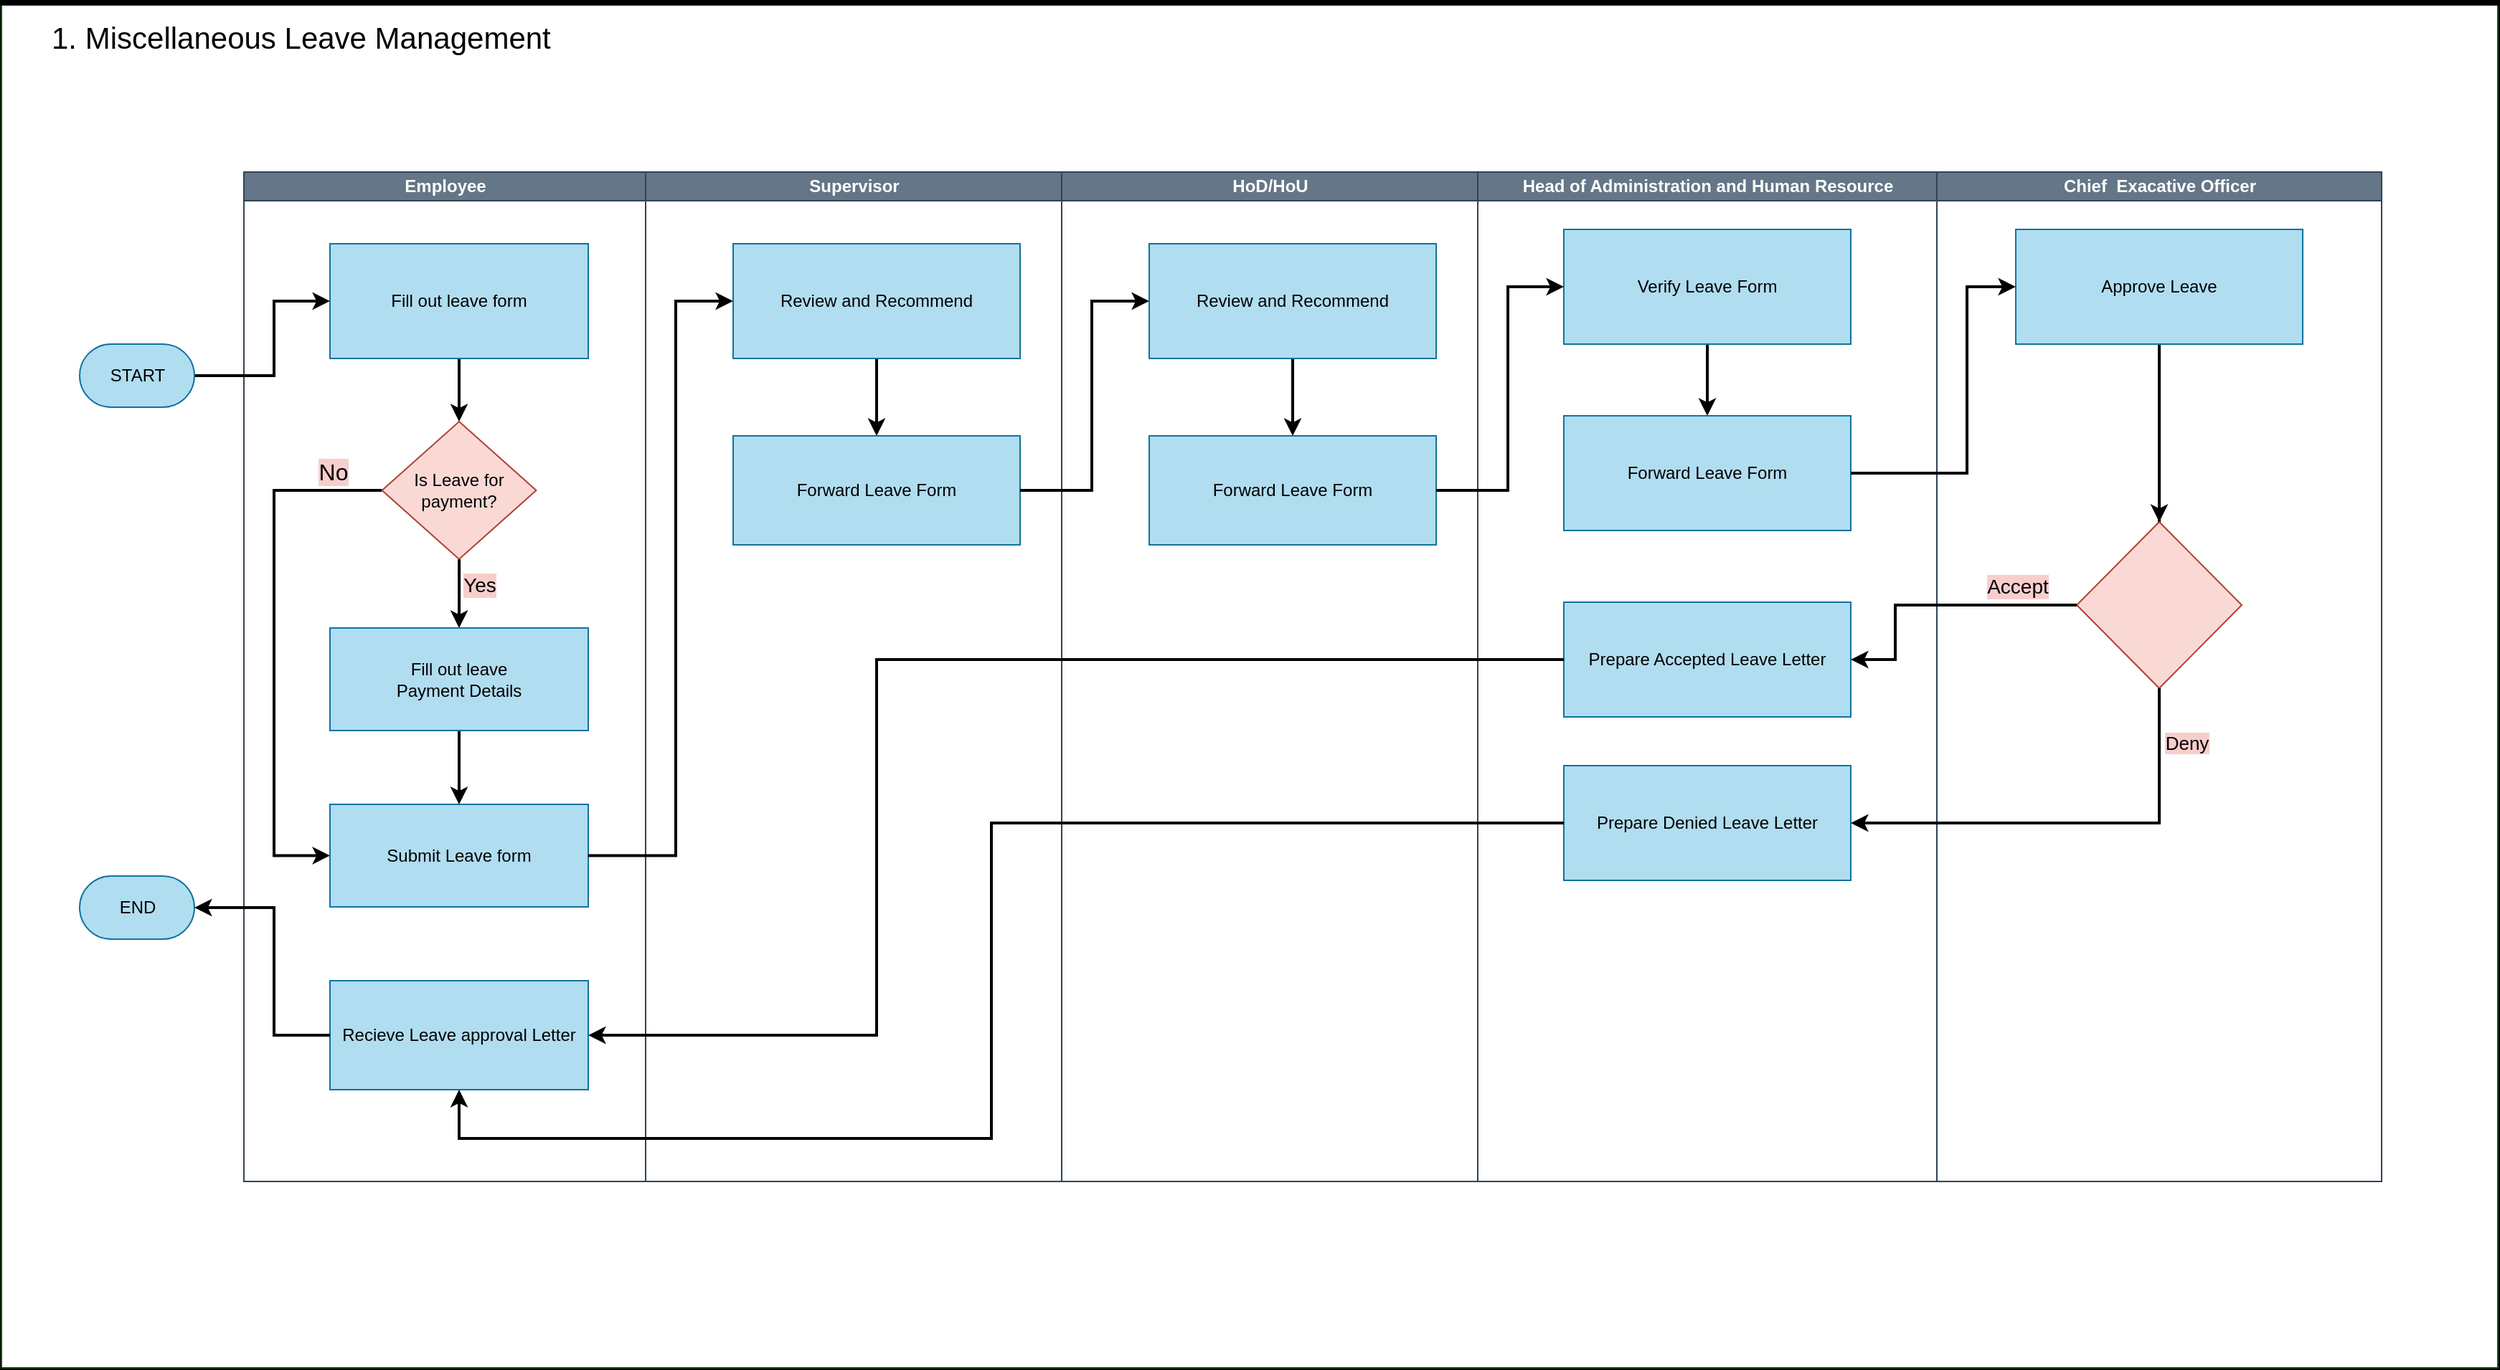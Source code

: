 <mxfile version="22.0.3" type="device">
  <diagram id="C5RBs43oDa-KdzZeNtuy" name="Page-1">
    <mxGraphModel dx="3034" dy="1643" grid="1" gridSize="10" guides="1" tooltips="1" connect="1" arrows="1" fold="1" page="0" pageScale="1" pageWidth="827" pageHeight="1169" background="#000000" math="0" shadow="0">
      <root>
        <mxCell id="WIyWlLk6GJQsqaUBKTNV-0" />
        <mxCell id="WIyWlLk6GJQsqaUBKTNV-1" parent="WIyWlLk6GJQsqaUBKTNV-0" />
        <mxCell id="HWrYE3x-AZWAvHBdDH_S-20" value="" style="swimlane;startSize=0;fillStyle=solid;fillColor=default;strokeColor=#005700;swimlaneFillColor=#ffffff;fontColor=#ffffff;" parent="WIyWlLk6GJQsqaUBKTNV-1" vertex="1">
          <mxGeometry x="-1420" y="-760" width="1740" height="950" as="geometry" />
        </mxCell>
        <mxCell id="HWrYE3x-AZWAvHBdDH_S-24" value="&lt;h1 style=&quot;font-size: 21px;&quot;&gt;&lt;font style=&quot;font-weight: normal; font-size: 21px;&quot; color=&quot;#000000&quot; face=&quot;Arial, sans-serif&quot;&gt;1. &lt;font style=&quot;font-size: 21px;&quot;&gt;Miscellaneous Leave Management&lt;/font&gt;&lt;/font&gt;&lt;/h1&gt;&lt;font style=&quot;font-size: 21px;&quot; color=&quot;#000000&quot;&gt;&lt;br&gt;&lt;/font&gt;&lt;br&gt;&lt;h1&gt;&lt;style type=&quot;text/css&quot;&gt;p { color: #000000; line-height: 115%; text-align: justify; orphans: 2; widows: 2; margin-bottom: 0.1in; direction: ltr; background: transparent }p.western { font-family: &quot;Tahoma&quot;, sans-serif; font-size: 11pt; so-language: en-AU }p.cjk { font-family: &quot;Times New Roman&quot;, serif; font-size: 11pt; so-language: zh-CN }p.ctl { font-family: &quot;Times New Roman&quot;, serif; font-size: 10pt; so-language: ar-SA }a:link { color: #000080; text-decoration: underline }&lt;/style&gt;&lt;/h1&gt;" style="text;html=1;strokeColor=none;fillColor=none;spacing=5;spacingTop=-20;whiteSpace=wrap;overflow=hidden;rounded=0;" parent="HWrYE3x-AZWAvHBdDH_S-20" vertex="1">
          <mxGeometry x="30" y="6" width="500" height="54" as="geometry" />
        </mxCell>
        <mxCell id="HWrYE3x-AZWAvHBdDH_S-25" value="" style="swimlane;childLayout=stackLayout;resizeParent=1;resizeParentMax=0;startSize=20;html=1;swimlaneLine=1;fillStyle=solid;fillColor=none;strokeColor=none;" parent="HWrYE3x-AZWAvHBdDH_S-20" vertex="1">
          <mxGeometry x="169" y="96" width="1490" height="724" as="geometry" />
        </mxCell>
        <mxCell id="HWrYE3x-AZWAvHBdDH_S-26" value="Employee" style="swimlane;startSize=20;html=1;fillColor=#647687;strokeColor=#314354;fontColor=#ffffff;" parent="HWrYE3x-AZWAvHBdDH_S-25" vertex="1">
          <mxGeometry y="20" width="280" height="704" as="geometry" />
        </mxCell>
        <mxCell id="RfGukWMdtBm09UhXBsXG-19" style="edgeStyle=orthogonalEdgeStyle;rounded=0;orthogonalLoop=1;jettySize=auto;html=1;entryX=0.5;entryY=0;entryDx=0;entryDy=0;strokeWidth=2;strokeColor=#000000;" edge="1" parent="HWrYE3x-AZWAvHBdDH_S-26" source="HWrYE3x-AZWAvHBdDH_S-32" target="RfGukWMdtBm09UhXBsXG-18">
          <mxGeometry relative="1" as="geometry" />
        </mxCell>
        <mxCell id="HWrYE3x-AZWAvHBdDH_S-32" value="&lt;font color=&quot;#000000&quot;&gt;Fill out leave form&lt;/font&gt;" style="whiteSpace=wrap;html=1;rounded=0;fillStyle=auto;fillColor=#b1ddf0;strokeColor=#10739e;" parent="HWrYE3x-AZWAvHBdDH_S-26" vertex="1">
          <mxGeometry x="60" y="50" width="180" height="80" as="geometry" />
        </mxCell>
        <mxCell id="HWrYE3x-AZWAvHBdDH_S-39" value="&lt;font color=&quot;#000000&quot;&gt;Submit Leave form&lt;/font&gt;" style="rounded=0;whiteSpace=wrap;html=1;fillStyle=auto;fillColor=#b1ddf0;strokeColor=#10739e;" parent="HWrYE3x-AZWAvHBdDH_S-26" vertex="1">
          <mxGeometry x="60" y="441" width="180" height="71.5" as="geometry" />
        </mxCell>
        <mxCell id="HWrYE3x-AZWAvHBdDH_S-72" value="&lt;font color=&quot;#000000&quot;&gt;Recieve Leave approval Letter&lt;/font&gt;" style="rounded=0;whiteSpace=wrap;html=1;fillStyle=auto;fillColor=#b1ddf0;strokeColor=#10739e;" parent="HWrYE3x-AZWAvHBdDH_S-26" vertex="1">
          <mxGeometry x="60" y="564" width="180" height="76" as="geometry" />
        </mxCell>
        <mxCell id="RfGukWMdtBm09UhXBsXG-24" style="edgeStyle=orthogonalEdgeStyle;rounded=0;orthogonalLoop=1;jettySize=auto;html=1;entryX=0.5;entryY=0;entryDx=0;entryDy=0;strokeWidth=2;strokeColor=#000000;" edge="1" parent="HWrYE3x-AZWAvHBdDH_S-26" source="RfGukWMdtBm09UhXBsXG-18" target="RfGukWMdtBm09UhXBsXG-20">
          <mxGeometry relative="1" as="geometry" />
        </mxCell>
        <mxCell id="RfGukWMdtBm09UhXBsXG-29" value="&lt;font style=&quot;font-size: 14px;&quot;&gt;Yes&lt;/font&gt;" style="edgeLabel;html=1;align=center;verticalAlign=middle;resizable=0;points=[];labelBackgroundColor=#F8CECC;fontColor=#000000;fontSize=14;" vertex="1" connectable="0" parent="RfGukWMdtBm09UhXBsXG-24">
          <mxGeometry x="-0.166" y="1" relative="1" as="geometry">
            <mxPoint x="13" y="-2" as="offset" />
          </mxGeometry>
        </mxCell>
        <mxCell id="RfGukWMdtBm09UhXBsXG-25" style="edgeStyle=orthogonalEdgeStyle;rounded=0;orthogonalLoop=1;jettySize=auto;html=1;entryX=0;entryY=0.5;entryDx=0;entryDy=0;strokeWidth=2;strokeColor=#000000;" edge="1" parent="HWrYE3x-AZWAvHBdDH_S-26" source="RfGukWMdtBm09UhXBsXG-18" target="HWrYE3x-AZWAvHBdDH_S-39">
          <mxGeometry relative="1" as="geometry">
            <Array as="points">
              <mxPoint x="21" y="222" />
              <mxPoint x="21" y="477" />
            </Array>
          </mxGeometry>
        </mxCell>
        <mxCell id="RfGukWMdtBm09UhXBsXG-28" value="&lt;font style=&quot;font-size: 16px;&quot;&gt;No&lt;/font&gt;" style="edgeLabel;html=1;align=center;verticalAlign=middle;resizable=0;points=[];labelBackgroundColor=#F8CECC;fontColor=#000000;fontSize=16;" vertex="1" connectable="0" parent="RfGukWMdtBm09UhXBsXG-25">
          <mxGeometry x="-0.809" y="1" relative="1" as="geometry">
            <mxPoint y="-14" as="offset" />
          </mxGeometry>
        </mxCell>
        <mxCell id="RfGukWMdtBm09UhXBsXG-18" value="&lt;font color=&quot;#000000&quot;&gt;Is Leave for &lt;br&gt;payment?&lt;/font&gt;" style="rhombus;whiteSpace=wrap;html=1;fillStyle=auto;fillColor=#fad9d5;strokeColor=#ae4132;" vertex="1" parent="HWrYE3x-AZWAvHBdDH_S-26">
          <mxGeometry x="96.25" y="174" width="107.5" height="96" as="geometry" />
        </mxCell>
        <mxCell id="RfGukWMdtBm09UhXBsXG-26" style="edgeStyle=orthogonalEdgeStyle;rounded=0;orthogonalLoop=1;jettySize=auto;html=1;entryX=0.5;entryY=0;entryDx=0;entryDy=0;strokeWidth=2;strokeColor=#000000;" edge="1" parent="HWrYE3x-AZWAvHBdDH_S-26" source="RfGukWMdtBm09UhXBsXG-20" target="HWrYE3x-AZWAvHBdDH_S-39">
          <mxGeometry relative="1" as="geometry" />
        </mxCell>
        <mxCell id="RfGukWMdtBm09UhXBsXG-20" value="&lt;font color=&quot;#000000&quot;&gt;Fill out leave &lt;br&gt;Payment Details&lt;/font&gt;" style="rounded=0;whiteSpace=wrap;html=1;fillStyle=auto;fillColor=#b1ddf0;strokeColor=#10739e;" vertex="1" parent="HWrYE3x-AZWAvHBdDH_S-26">
          <mxGeometry x="60" y="318" width="180" height="71.5" as="geometry" />
        </mxCell>
        <mxCell id="HWrYE3x-AZWAvHBdDH_S-27" value="Supervisor" style="swimlane;startSize=20;html=1;fillColor=#647687;strokeColor=#314354;fontColor=#ffffff;" parent="HWrYE3x-AZWAvHBdDH_S-25" vertex="1">
          <mxGeometry x="280" y="20" width="290" height="704" as="geometry" />
        </mxCell>
        <mxCell id="HWrYE3x-AZWAvHBdDH_S-58" style="edgeStyle=orthogonalEdgeStyle;orthogonalLoop=1;jettySize=auto;html=1;entryX=0.5;entryY=0;entryDx=0;entryDy=0;rounded=0;strokeWidth=2;strokeColor=#000000;" parent="HWrYE3x-AZWAvHBdDH_S-27" source="HWrYE3x-AZWAvHBdDH_S-42" target="HWrYE3x-AZWAvHBdDH_S-45" edge="1">
          <mxGeometry relative="1" as="geometry" />
        </mxCell>
        <mxCell id="HWrYE3x-AZWAvHBdDH_S-42" value="&lt;font color=&quot;#000000&quot;&gt;Review and Recommend&lt;/font&gt;" style="rounded=0;whiteSpace=wrap;html=1;fillStyle=auto;fillColor=#b1ddf0;strokeColor=#10739e;" parent="HWrYE3x-AZWAvHBdDH_S-27" vertex="1">
          <mxGeometry x="61" y="50" width="200" height="80" as="geometry" />
        </mxCell>
        <mxCell id="HWrYE3x-AZWAvHBdDH_S-45" value="&lt;font color=&quot;#000000&quot;&gt;Forward Leave Form&lt;/font&gt;" style="rounded=0;whiteSpace=wrap;html=1;fillStyle=auto;fillColor=#b1ddf0;strokeColor=#10739e;" parent="HWrYE3x-AZWAvHBdDH_S-27" vertex="1">
          <mxGeometry x="61" y="184" width="200" height="76" as="geometry" />
        </mxCell>
        <mxCell id="RfGukWMdtBm09UhXBsXG-5" value="HoD/HoU" style="swimlane;startSize=20;html=1;fillColor=#647687;strokeColor=#314354;fontColor=#ffffff;" vertex="1" parent="HWrYE3x-AZWAvHBdDH_S-25">
          <mxGeometry x="570" y="20" width="290" height="704" as="geometry" />
        </mxCell>
        <mxCell id="RfGukWMdtBm09UhXBsXG-6" style="edgeStyle=orthogonalEdgeStyle;orthogonalLoop=1;jettySize=auto;html=1;entryX=0.5;entryY=0;entryDx=0;entryDy=0;rounded=0;strokeWidth=2;strokeColor=#000000;" edge="1" parent="RfGukWMdtBm09UhXBsXG-5" source="RfGukWMdtBm09UhXBsXG-7" target="RfGukWMdtBm09UhXBsXG-8">
          <mxGeometry relative="1" as="geometry" />
        </mxCell>
        <mxCell id="RfGukWMdtBm09UhXBsXG-7" value="&lt;font color=&quot;#000000&quot;&gt;Review and Recommend&lt;/font&gt;" style="rounded=0;whiteSpace=wrap;html=1;fillStyle=auto;fillColor=#b1ddf0;strokeColor=#10739e;" vertex="1" parent="RfGukWMdtBm09UhXBsXG-5">
          <mxGeometry x="61" y="50" width="200" height="80" as="geometry" />
        </mxCell>
        <mxCell id="RfGukWMdtBm09UhXBsXG-8" value="&lt;font color=&quot;#000000&quot;&gt;Forward Leave Form&lt;/font&gt;" style="rounded=0;whiteSpace=wrap;html=1;fillStyle=auto;fillColor=#b1ddf0;strokeColor=#10739e;" vertex="1" parent="RfGukWMdtBm09UhXBsXG-5">
          <mxGeometry x="61" y="184" width="200" height="76" as="geometry" />
        </mxCell>
        <mxCell id="HWrYE3x-AZWAvHBdDH_S-28" value="Head of Administration and Human Resource" style="swimlane;startSize=20;html=1;fillColor=#647687;strokeColor=#314354;fontColor=#ffffff;" parent="HWrYE3x-AZWAvHBdDH_S-25" vertex="1">
          <mxGeometry x="860" y="20" width="320" height="704" as="geometry" />
        </mxCell>
        <mxCell id="HWrYE3x-AZWAvHBdDH_S-69" style="edgeStyle=orthogonalEdgeStyle;orthogonalLoop=1;jettySize=auto;html=1;strokeWidth=2;strokeColor=#000000;" parent="HWrYE3x-AZWAvHBdDH_S-28" source="HWrYE3x-AZWAvHBdDH_S-56" target="HWrYE3x-AZWAvHBdDH_S-60" edge="1">
          <mxGeometry relative="1" as="geometry" />
        </mxCell>
        <mxCell id="HWrYE3x-AZWAvHBdDH_S-56" value="&lt;font color=&quot;#000000&quot;&gt;Verify Leave Form&lt;/font&gt;" style="rounded=0;whiteSpace=wrap;html=1;fillStyle=auto;fillColor=#b1ddf0;strokeColor=#10739e;" parent="HWrYE3x-AZWAvHBdDH_S-28" vertex="1">
          <mxGeometry x="60" y="40" width="200" height="80" as="geometry" />
        </mxCell>
        <mxCell id="HWrYE3x-AZWAvHBdDH_S-60" value="&lt;font color=&quot;#000000&quot;&gt;Forward Leave Form&lt;/font&gt;" style="rounded=0;whiteSpace=wrap;html=1;fillStyle=auto;fillColor=#b1ddf0;strokeColor=#10739e;" parent="HWrYE3x-AZWAvHBdDH_S-28" vertex="1">
          <mxGeometry x="60" y="170" width="200" height="80" as="geometry" />
        </mxCell>
        <mxCell id="HWrYE3x-AZWAvHBdDH_S-70" value="&lt;font color=&quot;#000000&quot;&gt;Prepare Accepted Leave Letter&lt;/font&gt;" style="rounded=0;whiteSpace=wrap;html=1;fillStyle=auto;fillColor=#b1ddf0;strokeColor=#10739e;" parent="HWrYE3x-AZWAvHBdDH_S-28" vertex="1">
          <mxGeometry x="60" y="300" width="200" height="80" as="geometry" />
        </mxCell>
        <mxCell id="Ptq4qinrLcAEguN_8AMn-15" value="&lt;font color=&quot;#000000&quot;&gt;Prepare Denied Leave Letter&lt;/font&gt;" style="rounded=0;whiteSpace=wrap;html=1;fillStyle=auto;fillColor=#b1ddf0;strokeColor=#10739e;" parent="HWrYE3x-AZWAvHBdDH_S-28" vertex="1">
          <mxGeometry x="60" y="414" width="200" height="80" as="geometry" />
        </mxCell>
        <mxCell id="HWrYE3x-AZWAvHBdDH_S-29" value="Chief&amp;nbsp; Exacative Officer" style="swimlane;startSize=20;html=1;fillColor=#647687;strokeColor=#314354;fontColor=#ffffff;" parent="HWrYE3x-AZWAvHBdDH_S-25" vertex="1">
          <mxGeometry x="1180" y="20" width="310" height="704" as="geometry" />
        </mxCell>
        <mxCell id="HWrYE3x-AZWAvHBdDH_S-63" style="edgeStyle=orthogonalEdgeStyle;orthogonalLoop=1;jettySize=auto;html=1;rounded=0;strokeWidth=2;strokeColor=#000000;" parent="HWrYE3x-AZWAvHBdDH_S-29" source="HWrYE3x-AZWAvHBdDH_S-61" target="HWrYE3x-AZWAvHBdDH_S-62" edge="1">
          <mxGeometry relative="1" as="geometry" />
        </mxCell>
        <mxCell id="HWrYE3x-AZWAvHBdDH_S-61" value="&lt;font color=&quot;#000000&quot;&gt;Approve Leave&lt;/font&gt;" style="rounded=0;whiteSpace=wrap;html=1;fillStyle=auto;fillColor=#b1ddf0;strokeColor=#10739e;" parent="HWrYE3x-AZWAvHBdDH_S-29" vertex="1">
          <mxGeometry x="55" y="40" width="200" height="80" as="geometry" />
        </mxCell>
        <mxCell id="HWrYE3x-AZWAvHBdDH_S-66" style="edgeStyle=orthogonalEdgeStyle;orthogonalLoop=1;jettySize=auto;html=1;strokeWidth=2;strokeColor=#000000;" parent="HWrYE3x-AZWAvHBdDH_S-29" source="HWrYE3x-AZWAvHBdDH_S-62" edge="1">
          <mxGeometry relative="1" as="geometry">
            <mxPoint x="155" y="277" as="targetPoint" />
          </mxGeometry>
        </mxCell>
        <mxCell id="HWrYE3x-AZWAvHBdDH_S-62" value="" style="rhombus;whiteSpace=wrap;html=1;fillStyle=auto;fillColor=#fad9d5;strokeColor=#ae4132;" parent="HWrYE3x-AZWAvHBdDH_S-29" vertex="1">
          <mxGeometry x="97.5" y="244" width="115" height="116" as="geometry" />
        </mxCell>
        <mxCell id="RfGukWMdtBm09UhXBsXG-9" style="edgeStyle=orthogonalEdgeStyle;rounded=0;orthogonalLoop=1;jettySize=auto;html=1;entryX=0;entryY=0.5;entryDx=0;entryDy=0;strokeWidth=2;strokeColor=#000000;" edge="1" parent="HWrYE3x-AZWAvHBdDH_S-25" source="HWrYE3x-AZWAvHBdDH_S-45" target="RfGukWMdtBm09UhXBsXG-7">
          <mxGeometry relative="1" as="geometry">
            <Array as="points">
              <mxPoint x="591" y="242" />
              <mxPoint x="591" y="110" />
            </Array>
          </mxGeometry>
        </mxCell>
        <mxCell id="RfGukWMdtBm09UhXBsXG-10" style="edgeStyle=orthogonalEdgeStyle;rounded=0;orthogonalLoop=1;jettySize=auto;html=1;entryX=0;entryY=0.5;entryDx=0;entryDy=0;strokeWidth=2;strokeColor=#000000;" edge="1" parent="HWrYE3x-AZWAvHBdDH_S-25" source="RfGukWMdtBm09UhXBsXG-8" target="HWrYE3x-AZWAvHBdDH_S-56">
          <mxGeometry relative="1" as="geometry">
            <Array as="points">
              <mxPoint x="881" y="242" />
              <mxPoint x="881" y="100" />
            </Array>
          </mxGeometry>
        </mxCell>
        <mxCell id="RfGukWMdtBm09UhXBsXG-11" style="edgeStyle=orthogonalEdgeStyle;rounded=0;orthogonalLoop=1;jettySize=auto;html=1;entryX=0;entryY=0.5;entryDx=0;entryDy=0;strokeWidth=2;strokeColor=#000000;" edge="1" parent="HWrYE3x-AZWAvHBdDH_S-25" source="HWrYE3x-AZWAvHBdDH_S-60" target="HWrYE3x-AZWAvHBdDH_S-61">
          <mxGeometry relative="1" as="geometry">
            <Array as="points">
              <mxPoint x="1201" y="230" />
              <mxPoint x="1201" y="100" />
            </Array>
          </mxGeometry>
        </mxCell>
        <mxCell id="RfGukWMdtBm09UhXBsXG-14" style="edgeStyle=orthogonalEdgeStyle;rounded=0;orthogonalLoop=1;jettySize=auto;html=1;entryX=1;entryY=0.5;entryDx=0;entryDy=0;strokeColor=#000000;strokeWidth=2;" edge="1" parent="HWrYE3x-AZWAvHBdDH_S-25" source="HWrYE3x-AZWAvHBdDH_S-62" target="HWrYE3x-AZWAvHBdDH_S-70">
          <mxGeometry relative="1" as="geometry">
            <Array as="points">
              <mxPoint x="1151" y="322" />
              <mxPoint x="1151" y="360" />
            </Array>
          </mxGeometry>
        </mxCell>
        <mxCell id="RfGukWMdtBm09UhXBsXG-34" value="&lt;font style=&quot;font-size: 14px;&quot;&gt;Accept&lt;/font&gt;" style="edgeLabel;html=1;align=center;verticalAlign=middle;resizable=0;points=[];labelBackgroundColor=#F8CECC;fontColor=#000000;" vertex="1" connectable="0" parent="RfGukWMdtBm09UhXBsXG-14">
          <mxGeometry x="-0.565" y="-1" relative="1" as="geometry">
            <mxPoint x="1" y="-12" as="offset" />
          </mxGeometry>
        </mxCell>
        <mxCell id="RfGukWMdtBm09UhXBsXG-15" style="edgeStyle=orthogonalEdgeStyle;rounded=0;orthogonalLoop=1;jettySize=auto;html=1;entryX=1;entryY=0.5;entryDx=0;entryDy=0;strokeColor=#000000;strokeWidth=2;" edge="1" parent="HWrYE3x-AZWAvHBdDH_S-25" source="HWrYE3x-AZWAvHBdDH_S-62" target="Ptq4qinrLcAEguN_8AMn-15">
          <mxGeometry relative="1" as="geometry">
            <Array as="points">
              <mxPoint x="1335" y="474" />
            </Array>
          </mxGeometry>
        </mxCell>
        <mxCell id="RfGukWMdtBm09UhXBsXG-35" value="&lt;font style=&quot;font-size: 13px;&quot;&gt;Deny&lt;/font&gt;" style="edgeLabel;html=1;align=center;verticalAlign=middle;resizable=0;points=[];labelBackgroundColor=#F8CECC;fontColor=#000000;" vertex="1" connectable="0" parent="RfGukWMdtBm09UhXBsXG-15">
          <mxGeometry x="-0.754" y="2" relative="1" as="geometry">
            <mxPoint x="17" as="offset" />
          </mxGeometry>
        </mxCell>
        <mxCell id="RfGukWMdtBm09UhXBsXG-27" style="edgeStyle=orthogonalEdgeStyle;rounded=0;orthogonalLoop=1;jettySize=auto;html=1;entryX=0;entryY=0.5;entryDx=0;entryDy=0;strokeWidth=2;strokeColor=#000000;" edge="1" parent="HWrYE3x-AZWAvHBdDH_S-25" source="HWrYE3x-AZWAvHBdDH_S-39" target="HWrYE3x-AZWAvHBdDH_S-42">
          <mxGeometry relative="1" as="geometry">
            <Array as="points">
              <mxPoint x="301" y="497" />
              <mxPoint x="301" y="110" />
            </Array>
          </mxGeometry>
        </mxCell>
        <mxCell id="RfGukWMdtBm09UhXBsXG-30" style="edgeStyle=orthogonalEdgeStyle;rounded=0;orthogonalLoop=1;jettySize=auto;html=1;entryX=1;entryY=0.5;entryDx=0;entryDy=0;strokeWidth=2;strokeColor=#000000;" edge="1" parent="HWrYE3x-AZWAvHBdDH_S-25" source="HWrYE3x-AZWAvHBdDH_S-70" target="HWrYE3x-AZWAvHBdDH_S-72">
          <mxGeometry relative="1" as="geometry">
            <Array as="points">
              <mxPoint x="441" y="360" />
              <mxPoint x="441" y="622" />
            </Array>
          </mxGeometry>
        </mxCell>
        <mxCell id="RfGukWMdtBm09UhXBsXG-33" style="edgeStyle=orthogonalEdgeStyle;rounded=0;orthogonalLoop=1;jettySize=auto;html=1;entryX=0.5;entryY=1;entryDx=0;entryDy=0;strokeColor=#000000;strokeWidth=2;" edge="1" parent="HWrYE3x-AZWAvHBdDH_S-25" source="Ptq4qinrLcAEguN_8AMn-15" target="HWrYE3x-AZWAvHBdDH_S-72">
          <mxGeometry relative="1" as="geometry">
            <Array as="points">
              <mxPoint x="521" y="474" />
              <mxPoint x="521" y="694" />
              <mxPoint x="150" y="694" />
            </Array>
          </mxGeometry>
        </mxCell>
        <mxCell id="HWrYE3x-AZWAvHBdDH_S-74" value="&lt;font color=&quot;#000000&quot;&gt;END&lt;/font&gt;" style="html=1;dashed=0;whiteSpace=wrap;shape=mxgraph.dfd.start;fillColor=#b1ddf0;strokeColor=#10739e;" parent="HWrYE3x-AZWAvHBdDH_S-20" vertex="1">
          <mxGeometry x="54.5" y="607" width="80" height="44" as="geometry" />
        </mxCell>
        <mxCell id="Ptq4qinrLcAEguN_8AMn-2" style="edgeStyle=orthogonalEdgeStyle;rounded=0;orthogonalLoop=1;jettySize=auto;html=1;entryX=0;entryY=0.5;entryDx=0;entryDy=0;strokeWidth=2;strokeColor=#000000;" parent="HWrYE3x-AZWAvHBdDH_S-20" source="Ptq4qinrLcAEguN_8AMn-0" target="HWrYE3x-AZWAvHBdDH_S-32" edge="1">
          <mxGeometry relative="1" as="geometry">
            <Array as="points">
              <mxPoint x="190" y="258" />
              <mxPoint x="190" y="206" />
            </Array>
          </mxGeometry>
        </mxCell>
        <mxCell id="Ptq4qinrLcAEguN_8AMn-0" value="&lt;font color=&quot;#000000&quot;&gt;START&lt;/font&gt;" style="html=1;dashed=0;whiteSpace=wrap;shape=mxgraph.dfd.start;fillColor=#b1ddf0;strokeColor=#10739e;" parent="HWrYE3x-AZWAvHBdDH_S-20" vertex="1">
          <mxGeometry x="54.5" y="236" width="80" height="44" as="geometry" />
        </mxCell>
        <mxCell id="RfGukWMdtBm09UhXBsXG-32" style="edgeStyle=orthogonalEdgeStyle;rounded=0;orthogonalLoop=1;jettySize=auto;html=1;entryX=1;entryY=0.5;entryDx=0;entryDy=0;entryPerimeter=0;strokeColor=#000000;strokeWidth=2;" edge="1" parent="HWrYE3x-AZWAvHBdDH_S-20" source="HWrYE3x-AZWAvHBdDH_S-72" target="HWrYE3x-AZWAvHBdDH_S-74">
          <mxGeometry relative="1" as="geometry">
            <Array as="points">
              <mxPoint x="190" y="718" />
              <mxPoint x="190" y="629" />
            </Array>
          </mxGeometry>
        </mxCell>
      </root>
    </mxGraphModel>
  </diagram>
</mxfile>
